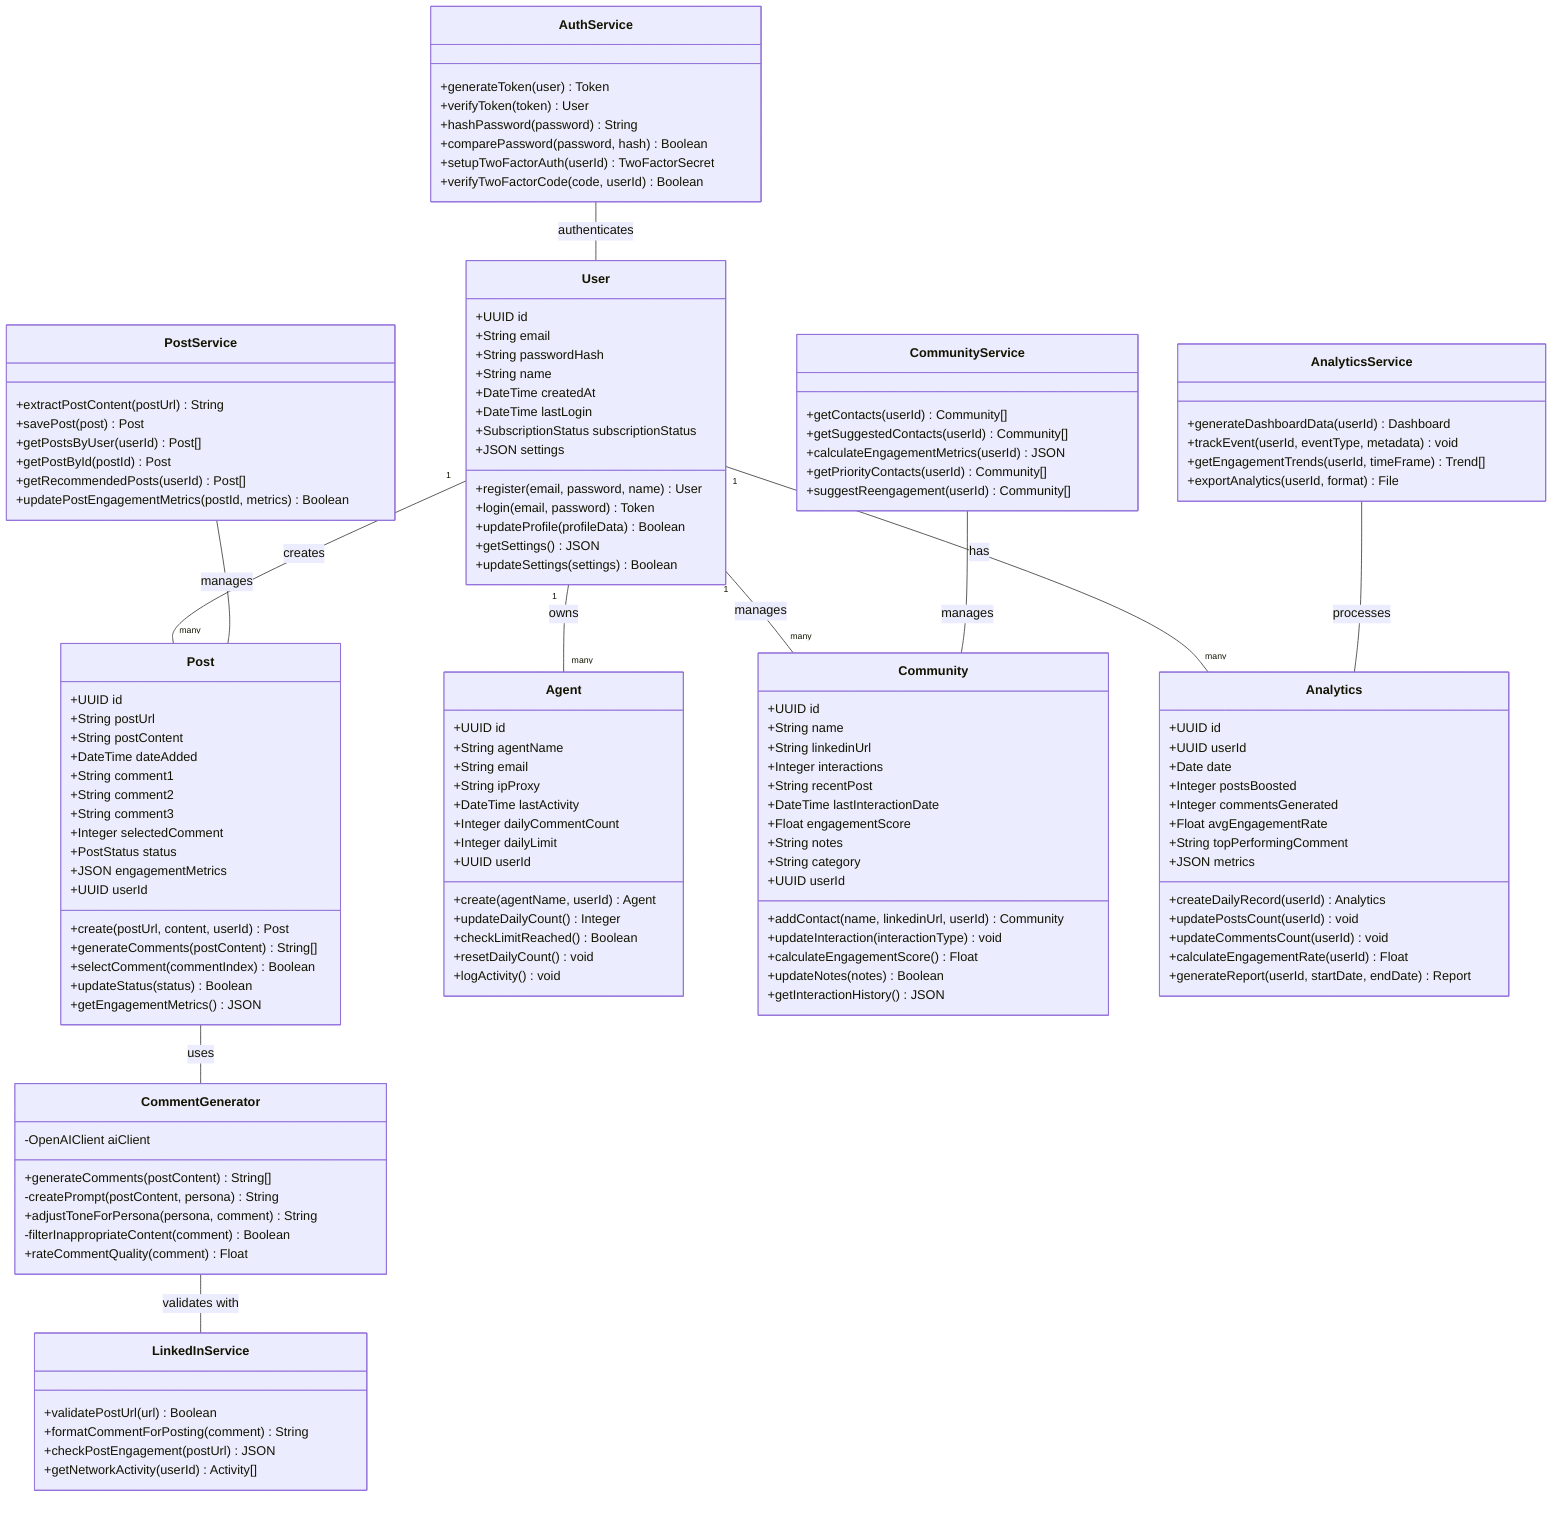 classDiagram
    class User {
        +UUID id
        +String email
        +String passwordHash
        +String name
        +DateTime createdAt
        +DateTime lastLogin
        +SubscriptionStatus subscriptionStatus
        +JSON settings
        +register(email, password, name) User
        +login(email, password) Token
        +updateProfile(profileData) Boolean
        +getSettings() JSON
        +updateSettings(settings) Boolean
    }

    class Post {
        +UUID id
        +String postUrl
        +String postContent
        +DateTime dateAdded
        +String comment1
        +String comment2
        +String comment3
        +Integer selectedComment
        +PostStatus status
        +JSON engagementMetrics
        +UUID userId
        +create(postUrl, content, userId) Post
        +generateComments(postContent) String[]
        +selectComment(commentIndex) Boolean
        +updateStatus(status) Boolean
        +getEngagementMetrics() JSON
    }

    class Agent {
        +UUID id
        +String agentName
        +String email
        +String ipProxy
        +DateTime lastActivity
        +Integer dailyCommentCount
        +Integer dailyLimit
        +UUID userId
        +create(agentName, userId) Agent
        +updateDailyCount() Integer
        +checkLimitReached() Boolean
        +resetDailyCount() void
        +logActivity() void
    }

    class Community {
        +UUID id
        +String name
        +String linkedinUrl
        +Integer interactions
        +String recentPost
        +DateTime lastInteractionDate
        +Float engagementScore
        +String notes
        +String category
        +UUID userId
        +addContact(name, linkedinUrl, userId) Community
        +updateInteraction(interactionType) void
        +calculateEngagementScore() Float
        +updateNotes(notes) Boolean
        +getInteractionHistory() JSON
    }

    class Analytics {
        +UUID id
        +UUID userId
        +Date date
        +Integer postsBoosted
        +Integer commentsGenerated
        +Float avgEngagementRate
        +String topPerformingComment
        +JSON metrics
        +createDailyRecord(userId) Analytics
        +updatePostsCount(userId) void
        +updateCommentsCount(userId) void
        +calculateEngagementRate(userId) Float
        +generateReport(userId, startDate, endDate) Report
    }

    class CommentGenerator {
        -OpenAIClient aiClient
        +generateComments(postContent) String[]
        -createPrompt(postContent, persona) String
        +adjustToneForPersona(persona, comment) String
        -filterInappropriateContent(comment) Boolean
        +rateCommentQuality(comment) Float
    }

    class AuthService {
        +generateToken(user) Token
        +verifyToken(token) User
        +hashPassword(password) String
        +comparePassword(password, hash) Boolean
        +setupTwoFactorAuth(userId) TwoFactorSecret
        +verifyTwoFactorCode(code, userId) Boolean
    }

    class PostService {
        +extractPostContent(postUrl) String
        +savePost(post) Post
        +getPostsByUser(userId) Post[]
        +getPostById(postId) Post
        +getRecommendedPosts(userId) Post[]
        +updatePostEngagementMetrics(postId, metrics) Boolean
    }

    class CommunityService {
        +getContacts(userId) Community[]
        +getSuggestedContacts(userId) Community[]
        +calculateEngagementMetrics(userId) JSON
        +getPriorityContacts(userId) Community[]
        +suggestReengagement(userId) Community[]
    }

    class AnalyticsService {
        +generateDashboardData(userId) Dashboard
        +trackEvent(userId, eventType, metadata) void
        +getEngagementTrends(userId, timeFrame) Trend[]
        +exportAnalytics(userId, format) File
    }

    class LinkedInService {
        +validatePostUrl(url) Boolean
        +formatCommentForPosting(comment) String
        +checkPostEngagement(postUrl) JSON
        +getNetworkActivity(userId) Activity[]
    }

    User "1" -- "many" Post : creates
    User "1" -- "many" Agent : owns
    User "1" -- "many" Community : manages
    User "1" -- "many" Analytics : has
    Post -- CommentGenerator : uses
    PostService -- Post : manages
    CommunityService -- Community : manages
    AnalyticsService -- Analytics : processes
    CommentGenerator -- LinkedInService : validates with
    AuthService -- User : authenticates